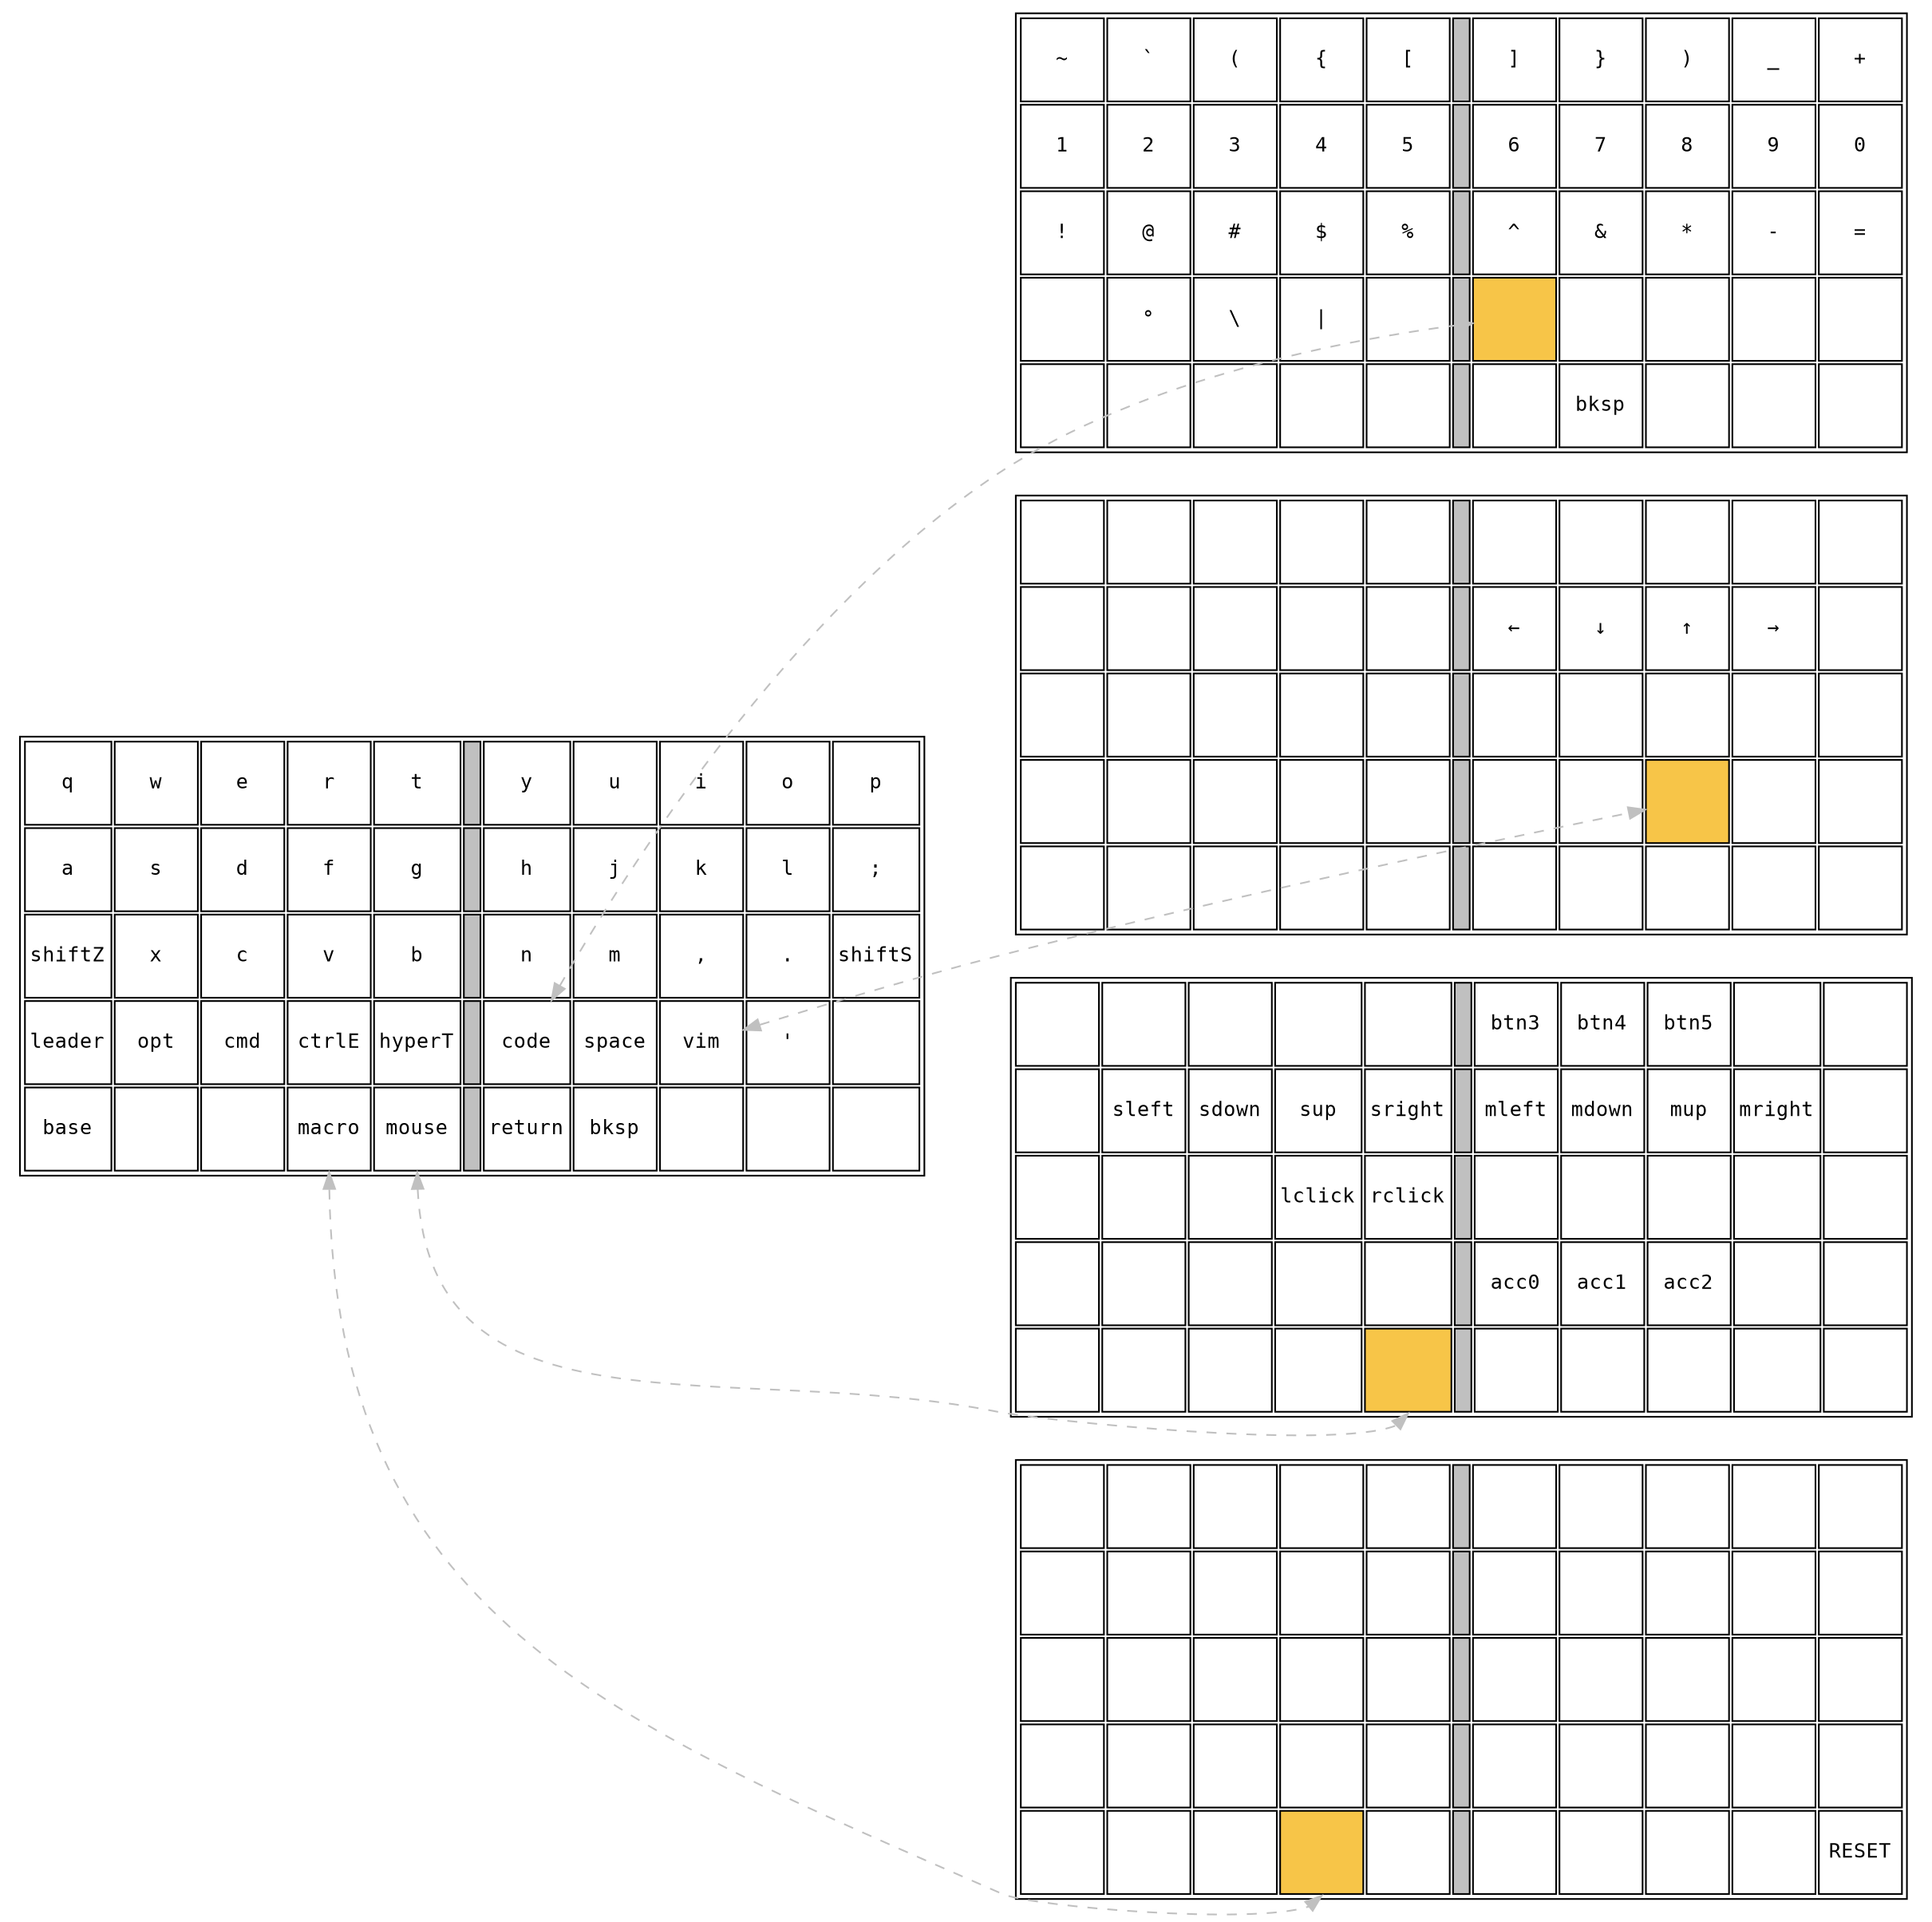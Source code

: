 digraph G {
  rankdir=LR
  node [shape=plaintext]

/* BASE LAYER */
  base [
     label=<
<table>
/* Row 5 */
  <tr>
    <td width="50" height="50"><font face="courier" point-size="12">q</font></td>
    <td width="50" height="50"><font face="courier" point-size="12">w</font></td>
    <td width="50" height="50"><font face="courier" point-size="12">e</font></td>
    <td width="50" height="50"><font face="courier" point-size="12">r</font></td>
    <td width="50" height="50"><font face="courier" point-size="12">t</font></td>
    <td bgcolor="grey" width="10" height="50"></td>
    <td width="50" height="50"><font face="courier" point-size="12">y</font></td>
    <td width="50" height="50"><font face="courier" point-size="12">u</font></td>
    <td width="50" height="50"><font face="courier" point-size="12">i</font></td>
    <td width="50" height="50"><font face="courier" point-size="12">o</font></td>
    <td width="50" height="50"><font face="courier" point-size="12">p</font></td>
  </tr>
/* Row 4 "Home Row" */
  <tr>
    <td width="50" height="50"><font face="courier" point-size="12">a</font></td>
    <td width="50" height="50"><font face="courier" point-size="12">s</font></td>
    <td width="50" height="50"><font face="courier" point-size="12">d</font></td>
    <td width="50" height="50"><font face="courier" point-size="12">f</font></td>
    <td width="50" height="50"><font face="courier" point-size="12">g</font></td>
    <td bgcolor="grey" width="10" height="50"></td>
    <td width="50" height="50"><font face="courier" point-size="12">h</font></td>
    <td width="50" height="50"><font face="courier" point-size="12">j</font></td>
    <td width="50" height="50"><font face="courier" point-size="12">k</font></td>
    <td width="50" height="50"><font face="courier" point-size="12">l</font></td>
    <td width="50" height="50"><font face="courier" point-size="12">;</font></td>
  </tr>
/* Row 3 */
  <tr>
    <td width="50" height="50"><font face="courier" point-size="12">shiftZ</font></td>
    <td width="50" height="50"><font face="courier" point-size="12">x</font></td>
    <td width="50" height="50"><font face="courier" point-size="12">c</font></td>
    <td width="50" height="50"><font face="courier" point-size="12">v</font></td>
    <td width="50" height="50"><font face="courier" point-size="12">b</font></td>
    <td bgcolor="grey" width="10" height="50"></td>
    <td width="50" height="50"><font face="courier" point-size="12">n</font></td>
    <td width="50" height="50"><font face="courier" point-size="12">m</font></td>
    <td width="50" height="50"><font face="courier" point-size="12">,</font></td>
    <td width="50" height="50"><font face="courier" point-size="12">.</font></td>
    <td width="50" height="50"><font face="courier" point-size="12">shiftS</font></td>
  </tr>
/* Row 2 "Upper Thumb Row" */
  <tr>
    <td width="50" height="50"><font face="courier" point-size="12">leader</font></td>
    <td width="50" height="50"><font face="courier" point-size="12">opt</font></td>
    <td width="50" height="50"><font face="courier" point-size="12">cmd</font></td>
    <td width="50" height="50"><font face="courier" point-size="12">ctrlE</font></td>
    <td width="50" height="50"><font face="courier" point-size="12">hyperT</font></td>
    <td bgcolor="grey" width="10" height="50"></td>
    <td port="codeKey" width="50" height="50"><font face="courier" point-size="12">code</font></td>
    <td width="50" height="50"><font face="courier" point-size="12">space</font></td>
    <td port="vimKey" width="50" height="50"><font face="courier" point-size="12">vim</font></td>
    <td width="50" height="50"><font face="courier" point-size="12">'</font></td>
    <td width="50" height="50"><font face="courier" point-size="12">&nbsp;</font></td>
  </tr>
/* Row 1 "Lower Thumb Row" */
  <tr>
    <td width="50" height="50"><font face="courier" point-size="12">base</font></td>
    <td width="50" height="50"><font face="courier" point-size="12">&nbsp;</font></td>
    <td width="50" height="50"><font face="courier" point-size="12">&nbsp;</font></td>
    <td port="macroKey" width="50" height="50"><font face="courier" point-size="12">macro</font></td>
    <td port="mouseKey" width="50" height="50"><font face="courier" point-size="12">mouse</font></td>
    <td bgcolor="grey" width="10" height="50"></td>
    <td width="50" height="50"><font face="courier" point-size="12">return</font></td>
    <td width="50" height="50"><font face="courier" point-size="12">bksp</font></td>
    <td width="50" height="50"><font face="courier" point-size="12">&nbsp;</font></td>
    <td width="50" height="50"><font face="courier" point-size="12">&nbsp;</font></td>
    <td width="50" height="50"><font face="courier" point-size="12">&nbsp;</font></td>
  </tr>
</table>>
  ]

/* CODE LAYER */
  code [
     label=<
<table>
/* Row 5 */
  <tr>
    <td width="50" height="50"><font face="courier" point-size="12">~</font></td>
    <td width="50" height="50"><font face="courier" point-size="12">`</font></td>
    <td width="50" height="50"><font face="courier" point-size="12">(</font></td>
    <td width="50" height="50"><font face="courier" point-size="12">{</font></td>
    <td width="50" height="50"><font face="courier" point-size="12">&#91;</font></td>
    <td bgcolor="grey" width="10" height="50"></td>
    <td width="50" height="50"><font face="courier" point-size="12">&#93;</font></td>
    <td width="50" height="50"><font face="courier" point-size="12">}</font></td>
    <td width="50" height="50"><font face="courier" point-size="12">)</font></td>
    <td width="50" height="50"><font face="courier" point-size="12">_</font></td>
    <td width="50" height="50"><font face="courier" point-size="12">+</font></td>
  </tr>
/* Row 4 "Home Row" */
  <tr>
    <td width="50" height="50"><font face="courier" point-size="12">1</font></td>
    <td width="50" height="50"><font face="courier" point-size="12">2</font></td>
    <td width="50" height="50"><font face="courier" point-size="12">3</font></td>
    <td width="50" height="50"><font face="courier" point-size="12">4</font></td>
    <td width="50" height="50"><font face="courier" point-size="12">5</font></td>
    <td bgcolor="grey" width="10" height="50"></td>
    <td width="50" height="50"><font face="courier" point-size="12">6</font></td>
    <td width="50" height="50"><font face="courier" point-size="12">7</font></td>
    <td width="50" height="50"><font face="courier" point-size="12">8</font></td>
    <td width="50" height="50"><font face="courier" point-size="12">9</font></td>
    <td width="50" height="50"><font face="courier" point-size="12">0</font></td>
  </tr>
/* Row 3 */
  <tr>
    <td width="50" height="50"><font face="courier" point-size="12">!</font></td>
    <td width="50" height="50"><font face="courier" point-size="12">@</font></td>
    <td width="50" height="50"><font face="courier" point-size="12">#</font></td>
    <td width="50" height="50"><font face="courier" point-size="12">$</font></td>
    <td width="50" height="50"><font face="courier" point-size="12">%</font></td>
    <td bgcolor="grey" width="10" height="50"></td>
    <td width="50" height="50"><font face="courier" point-size="12">^</font></td>
    <td width="50" height="50"><font face="courier" point-size="12">&amp;</font></td>
    <td width="50" height="50"><font face="courier" point-size="12">*</font></td>
    <td width="50" height="50"><font face="courier" point-size="12">-</font></td>
    <td width="50" height="50"><font face="courier" point-size="12">=</font></td>
  </tr>
/* Row 2 "Upper Thumb Row" */
  <tr>
    <td width="50" height="50"><font face="courier" point-size="12">&nbsp;</font></td>
    <td width="50" height="50"><font face="courier" point-size="12">°</font></td>
    <td width="50" height="50"><font face="courier" point-size="12">&#92;</font></td>
    <td width="50" height="50"><font face="courier" point-size="12">|</font></td>
    <td width="50" height="50"><font face="courier" point-size="12">&nbsp;</font></td>
    <td bgcolor="grey" width="10" height="50"></td>
    <td port="codeLayer" bgcolor="#F7C548" width="50" height="50"><font color="white" face="courier" point-size="12">&nbsp;</font></td>
    <td width="50" height="50"><font face="courier" point-size="12">&nbsp;</font></td>
    <td width="50" height="50"><font face="courier" point-size="12">&nbsp;</font></td>
    <td width="50" height="50"><font face="courier" point-size="12">&nbsp;</font></td>
    <td width="50" height="50"><font face="courier" point-size="12">&nbsp;</font></td>
  </tr>
/* Row 1 "Lower Thumb Row" */
  <tr>
    <td width="50" height="50"><font face="courier" point-size="12">&nbsp;</font></td>
    <td width="50" height="50"><font face="courier" point-size="12">&nbsp;</font></td>
    <td width="50" height="50"><font face="courier" point-size="12">&nbsp;</font></td>
    <td width="50" height="50"><font face="courier" point-size="12">&nbsp;</font></td>
    <td width="50" height="50"><font face="courier" point-size="12">&nbsp;</font></td>
    <td bgcolor="grey" width="10" height="50"></td>
    <td width="50" height="50"><font face="courier" point-size="12">&nbsp;</font></td>
    <td width="50" height="50"><font face="courier" point-size="12">bksp</font></td>
    <td width="50" height="50"><font face="courier" point-size="12">&nbsp;</font></td>
    <td width="50" height="50"><font face="courier" point-size="12">&nbsp;</font></td>
    <td width="50" height="50"><font face="courier" point-size="12">&nbsp;</font></td>
  </tr>
</table>>
  ]

/* MOUSE LAYER */
  mouse [
     label=<
<table>
/* Row 5 */
  <tr>
    <td width="50" height="50"><font face="courier" point-size="12">&nbsp;</font></td>
    <td width="50" height="50"><font face="courier" point-size="12">&nbsp;</font></td>
    <td width="50" height="50"><font face="courier" point-size="12">&nbsp;</font></td>
    <td width="50" height="50"><font face="courier" point-size="12">&nbsp;</font></td>
    <td width="50" height="50"><font face="courier" point-size="12">&nbsp;</font></td>
    <td bgcolor="grey" width="10" height="50"></td>
    <td width="50" height="50"><font face="courier" point-size="12">btn3</font></td>
    <td width="50" height="50"><font face="courier" point-size="12">btn4</font></td>
    <td width="50" height="50"><font face="courier" point-size="12">btn5</font></td>
    <td width="50" height="50"><font face="courier" point-size="12">&nbsp;</font></td>
    <td width="50" height="50"><font face="courier" point-size="12">&nbsp;</font></td>
  </tr>
/* Row 4 "Home Row" */
  <tr>
    <td width="50" height="50"><font face="courier" point-size="12">&nbsp;</font></td>
    <td width="50" height="50"><font face="courier" point-size="12">sleft</font></td>
    <td width="50" height="50"><font face="courier" point-size="12">sdown</font></td>
    <td width="50" height="50"><font face="courier" point-size="12">sup</font></td>
    <td width="50" height="50"><font face="courier" point-size="12">sright</font></td>
    <td bgcolor="grey" width="10" height="50"></td>
    <td width="50" height="50"><font face="courier" point-size="12">mleft</font></td>
    <td width="50" height="50"><font face="courier" point-size="12">mdown</font></td>
    <td width="50" height="50"><font face="courier" point-size="12">mup</font></td>
    <td width="50" height="50"><font face="courier" point-size="12">mright</font></td>
    <td width="50" height="50"><font face="courier" point-size="12">&nbsp;</font></td>
  </tr>
/* Row 3 */
  <tr>
    <td width="50" height="50"><font face="courier" point-size="12">&nbsp;</font></td>
    <td width="50" height="50"><font face="courier" point-size="12">&nbsp;</font></td>
    <td width="50" height="50"><font face="courier" point-size="12">&nbsp;</font></td>
    <td width="50" height="50"><font face="courier" point-size="12">lclick</font></td>
    <td width="50" height="50"><font face="courier" point-size="12">rclick</font></td>
    <td bgcolor="grey" width="10" height="50"></td>
    <td width="50" height="50"><font face="courier" point-size="12">&nbsp;</font></td>
    <td width="50" height="50"><font face="courier" point-size="12">&nbsp;</font></td>
    <td width="50" height="50"><font face="courier" point-size="12">&nbsp;</font></td>
    <td width="50" height="50"><font face="courier" point-size="12">&nbsp;</font></td>
    <td width="50" height="50"><font face="courier" point-size="12">&nbsp;</font></td>
  </tr>
/* Row 2 "Upper Thumb Row" */
  <tr>
    <td width="50" height="50"><font face="courier" point-size="12">&nbsp;</font></td>
    <td width="50" height="50"><font face="courier" point-size="12">&nbsp;</font></td>
    <td width="50" height="50"><font face="courier" point-size="12">&nbsp;</font></td>
    <td width="50" height="50"><font face="courier" point-size="12">&nbsp;</font></td>
    <td width="50" height="50"><font face="courier" point-size="12">&nbsp;</font></td>
    <td bgcolor="grey" width="10" height="50"></td>
    <td width="50" height="50"><font face="courier" point-size="12">acc0</font></td>
    <td width="50" height="50"><font face="courier" point-size="12">acc1</font></td>
    <td width="50" height="50"><font face="courier" point-size="12">acc2</font></td>
    <td width="50" height="50"><font face="courier" point-size="12">&nbsp;</font></td>
    <td width="50" height="50"><font face="courier" point-size="12">&nbsp;</font></td>
  </tr>
/* Row 1 "Lower Thumb Row" */
  <tr>
    <td width="50" height="50"><font face="courier" point-size="12">&nbsp;</font></td>
    <td width="50" height="50"><font face="courier" point-size="12">&nbsp;</font></td>
    <td width="50" height="50"><font face="courier" point-size="12">&nbsp;</font></td>
    <td width="50" height="50"><font face="courier" point-size="12">&nbsp;</font></td>
    <td port="mouseLayer" bgcolor="#F7C548" width="50" height="50"><font color="white" face="courier" point-size="12">&nbsp;</font></td>
    <td bgcolor="grey" width="10" height="50"></td>
    <td width="50" height="50"><font face="courier" point-size="12">&nbsp;</font></td>
    <td width="50" height="50"><font face="courier" point-size="12">&nbsp;</font></td>
    <td width="50" height="50"><font face="courier" point-size="12">&nbsp;</font></td>
    <td width="50" height="50"><font face="courier" point-size="12">&nbsp;</font></td>
    <td width="50" height="50"><font face="courier" point-size="12">&nbsp;</font></td>
  </tr>
</table>>
  ]

/* VIM LAYER */
  vim [
     label=< <table>
/* Row 5 */
  <tr>
    <td width="50" height="50"><font face="courier" point-size="12">&nbsp;</font></td>
    <td width="50" height="50"><font face="courier" point-size="12">&nbsp;</font></td>
    <td width="50" height="50"><font face="courier" point-size="12">&nbsp;</font></td>
    <td width="50" height="50"><font face="courier" point-size="12">&nbsp;</font></td>
    <td width="50" height="50"><font face="courier" point-size="12">&nbsp;</font></td>
    <td bgcolor="grey" width="10" height="50"></td>
    <td width="50" height="50"><font face="courier" point-size="12">&nbsp;</font></td>
    <td width="50" height="50"><font face="courier" point-size="12">&nbsp;</font></td>
    <td width="50" height="50"><font face="courier" point-size="12">&nbsp;</font></td>
    <td width="50" height="50"><font face="courier" point-size="12">&nbsp;</font></td>
    <td width="50" height="50"><font face="courier" point-size="12">&nbsp;</font></td>
  </tr>
/* Row 4 "Home Row" */
  <tr>
    <td width="50" height="50"><font face="courier" point-size="12">&nbsp;</font></td>
    <td width="50" height="50"><font face="courier" point-size="12">&nbsp;</font></td>
    <td width="50" height="50"><font face="courier" point-size="12">&nbsp;</font></td>
    <td width="50" height="50"><font face="courier" point-size="12">&nbsp;</font></td>
    <td width="50" height="50"><font face="courier" point-size="12">&nbsp;</font></td>
    <td bgcolor="grey" width="10" height="50"></td>
    <td width="50" height="50"><font face="courier" point-size="12">←</font></td>
    <td width="50" height="50"><font face="courier" point-size="12">↓</font></td>
    <td width="50" height="50"><font face="courier" point-size="12">↑</font></td>
    <td width="50" height="50"><font face="courier" point-size="12">→</font></td>
    <td width="50" height="50"><font face="courier" point-size="12">&nbsp;</font></td>
  </tr>
/* Row 3 */
  <tr>
    <td width="50" height="50"><font face="courier" point-size="12">&nbsp;</font></td>
    <td width="50" height="50"><font face="courier" point-size="12">&nbsp;</font></td>
    <td width="50" height="50"><font face="courier" point-size="12">&nbsp;</font></td>
    <td width="50" height="50"><font face="courier" point-size="12">&nbsp;</font></td>
    <td width="50" height="50"><font face="courier" point-size="12">&nbsp;</font></td>
    <td bgcolor="grey" width="10" height="50"></td>
    <td width="50" height="50"><font face="courier" point-size="12">&nbsp;</font></td>
    <td width="50" height="50"><font face="courier" point-size="12">&nbsp;</font></td>
    <td width="50" height="50"><font face="courier" point-size="12">&nbsp;</font></td>
    <td width="50" height="50"><font face="courier" point-size="12">&nbsp;</font></td>
    <td width="50" height="50"><font face="courier" point-size="12">&nbsp;</font></td>
  </tr>
/* Row 2 "Upper Thumb Row" */
  <tr>
    <td width="50" height="50"><font face="courier" point-size="12">&nbsp;</font></td>
    <td width="50" height="50"><font face="courier" point-size="12">&nbsp;</font></td>
    <td width="50" height="50"><font face="courier" point-size="12">&nbsp;</font></td>
    <td width="50" height="50"><font face="courier" point-size="12">&nbsp;</font></td>
    <td width="50" height="50"><font face="courier" point-size="12">&nbsp;</font></td>
    <td bgcolor="grey" width="10" height="50"></td>
    <td width="50" height="50"><font face="courier" point-size="12">&nbsp;</font></td>
    <td width="50" height="50"><font face="courier" point-size="12">&nbsp;</font></td>
    <td port="vimLayer" bgcolor="#F7C548" width="50" height="50"><font color="white" face="courier" point-size="12">&nbsp;</font></td>
    <td width="50" height="50"><font face="courier" point-size="12">&nbsp;</font></td>
    <td width="50" height="50"><font face="courier" point-size="12">&nbsp;</font></td>
  </tr>
/* Row 1 "Lower Thumb Row" */
  <tr>
    <td width="50" height="50"><font face="courier" point-size="12">&nbsp;</font></td>
    <td width="50" height="50"><font face="courier" point-size="12">&nbsp;</font></td>
    <td width="50" height="50"><font face="courier" point-size="12">&nbsp;</font></td>
    <td width="50" height="50"><font face="courier" point-size="12">&nbsp;</font></td>
    <td width="50" height="50"><font face="courier" point-size="12">&nbsp;</font></td>
    <td bgcolor="grey" width="10" height="50"></td>
    <td width="50" height="50"><font face="courier" point-size="12">&nbsp;</font></td>
    <td width="50" height="50"><font face="courier" point-size="12">&nbsp;</font></td>
    <td width="50" height="50"><font face="courier" point-size="12">&nbsp;</font></td>
    <td width="50" height="50"><font face="courier" point-size="12">&nbsp;</font></td>
    <td width="50" height="50"><font face="courier" point-size="12">&nbsp;</font></td>
  </tr>
</table>>
  ]

/* MACRO LAYER */
  macro [
     label=<
<table>
/* Row 5 */
  <tr>
    <td width="50" height="50"><font face="courier" point-size="12">&nbsp;</font></td>
    <td width="50" height="50"><font face="courier" point-size="12">&nbsp;</font></td>
    <td width="50" height="50"><font face="courier" point-size="12">&nbsp;</font></td>
    <td width="50" height="50"><font face="courier" point-size="12">&nbsp;</font></td>
    <td width="50" height="50"><font face="courier" point-size="12">&nbsp;</font></td>
    <td bgcolor="grey" width="10" height="50"></td>
    <td width="50" height="50"><font face="courier" point-size="12">&nbsp;</font></td>
    <td width="50" height="50"><font face="courier" point-size="12">&nbsp;</font></td>
    <td width="50" height="50"><font face="courier" point-size="12">&nbsp;</font></td>
    <td width="50" height="50"><font face="courier" point-size="12">&nbsp;</font></td>
    <td width="50" height="50"><font face="courier" point-size="12">&nbsp;</font></td>
  </tr>
/* Row 4 "Home Row" */
  <tr>
    <td width="50" height="50"><font face="courier" point-size="12">&nbsp;</font></td>
    <td width="50" height="50"><font face="courier" point-size="12">&nbsp;</font></td>
    <td width="50" height="50"><font face="courier" point-size="12">&nbsp;</font></td>
    <td width="50" height="50"><font face="courier" point-size="12">&nbsp;</font></td>
    <td width="50" height="50"><font face="courier" point-size="12">&nbsp;</font></td>
    <td bgcolor="grey" width="10" height="50"></td>
    <td width="50" height="50"><font face="courier" point-size="12">&nbsp;</font></td>
    <td width="50" height="50"><font face="courier" point-size="12">&nbsp;</font></td>
    <td width="50" height="50"><font face="courier" point-size="12">&nbsp;</font></td>
    <td width="50" height="50"><font face="courier" point-size="12">&nbsp;</font></td>
    <td width="50" height="50"><font face="courier" point-size="12">&nbsp;</font></td>
  </tr>
/* Row 3 */
  <tr>
    <td width="50" height="50"><font face="courier" point-size="12">&nbsp;</font></td>
    <td width="50" height="50"><font face="courier" point-size="12">&nbsp;</font></td>
    <td width="50" height="50"><font face="courier" point-size="12">&nbsp;</font></td>
    <td width="50" height="50"><font face="courier" point-size="12">&nbsp;</font></td>
    <td width="50" height="50"><font face="courier" point-size="12">&nbsp;</font></td>
    <td bgcolor="grey" width="10" height="50"></td>
    <td width="50" height="50"><font face="courier" point-size="12">&nbsp;</font></td>
    <td width="50" height="50"><font face="courier" point-size="12">&nbsp;</font></td>
    <td width="50" height="50"><font face="courier" point-size="12">&nbsp;</font></td>
    <td width="50" height="50"><font face="courier" point-size="12">&nbsp;</font></td>
    <td width="50" height="50"><font face="courier" point-size="12">&nbsp;</font></td>
  </tr>
/* Row 2 "Upper Thumb Row" */
  <tr>
    <td width="50" height="50"><font face="courier" point-size="12">&nbsp;</font></td>
    <td width="50" height="50"><font face="courier" point-size="12">&nbsp;</font></td>
    <td width="50" height="50"><font face="courier" point-size="12">&nbsp;</font></td>
    <td width="50" height="50"><font face="courier" point-size="12">&nbsp;</font></td>
    <td width="50" height="50"><font face="courier" point-size="12">&nbsp;</font></td>
    <td bgcolor="grey" width="10" height="50"></td>
    <td width="50" height="50"><font face="courier" point-size="12">&nbsp;</font></td>
    <td width="50" height="50"><font face="courier" point-size="12">&nbsp;</font></td>
    <td width="50" height="50"><font face="courier" point-size="12">&nbsp;</font></td>
    <td width="50" height="50"><font face="courier" point-size="12">&nbsp;</font></td>
    <td width="50" height="50"><font face="courier" point-size="12">&nbsp;</font></td>
  </tr>
/* Row 1 "Lower Thumb Row" */
  <tr>
    <td width="50" height="50"><font face="courier" point-size="12">&nbsp;</font></td>
    <td width="50" height="50"><font face="courier" point-size="12">&nbsp;</font></td>
    <td width="50" height="50"><font face="courier" point-size="12">&nbsp;</font></td>
    <td port="macroLayer" bgcolor="#F7C548" width="50" height="50"><font color="white" face="courier" point-size="12">&nbsp;</font></td>
    <td width="50" height="50"><font face="courier" point-size="12">&nbsp;</font></td>
    <td bgcolor="grey" width="10" height="50"></td>
    <td width="50" height="50"><font face="courier" point-size="12">&nbsp;</font></td>
    <td width="50" height="50"><font face="courier" point-size="12">&nbsp;</font></td>
    <td width="50" height="50"><font face="courier" point-size="12">&nbsp;</font></td>
    <td width="50" height="50"><font face="courier" point-size="12">&nbsp;</font></td>
    <td width="50" height="50"><font face="courier" point-size="12">RESET</font></td>
  </tr>
</table>>
  ]

base:codeKey -> code:codeLayer [dir=both color=grey style=dashed]
base:mouseKey -> mouse:mouseLayer [dir=both color=grey style=dashed]
base:vimKey -> vim:vimLayer [dir=both color=grey style=dashed]
base:macroKey -> macro:macroLayer [dir=both color=grey style=dashed]
}

